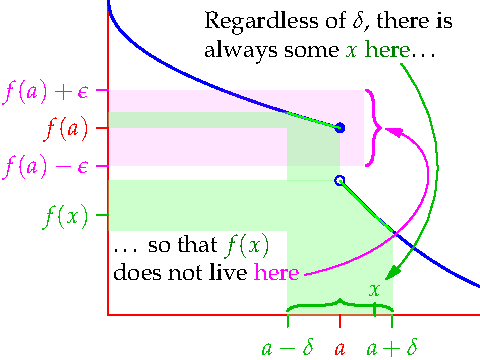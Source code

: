settings.tex="pdflatex";

texpreamble("\usepackage{amsmath}
\usepackage{amsthm,amssymb}
\usepackage{mathpazo}
\usepackage[svgnames]{xcolor}
");
import graph;


size(240,180,IgnoreAspect);

dotfactor=4;

real m=0;
real c=2;
real M=3.2;
real sh=0.03;

real ep=0.42;
real de=0.45;

real f(real x){return 3.5-sqrt(x);}
real g(real x){return 0.35(x-4)^2+0.1;}



draw(graph(f,m,c),blue+linewidth(1));
draw(graph(g,c+sh,M),blue+linewidth(1));
dotfactor=10;
dot((c,g(c)),blue,NoFill);
dot((c,f(c)),blue);

xtick(Label("$a+\delta$",align=S),c+de,S,heavygreen);
xtick(Label("$a-\delta$",align=S),c-de,S,heavygreen);
ytick(Label("$f(a)+\epsilon$",align=W),f(c)+ep,W,magenta);
ytick(Label("$f(a)-\epsilon$",align=W),f(c)-ep,W,magenta);

path p=box((0,f(c)-ep),(M-1,f(c)+ep));
fill(p,magenta+opacity(0.1));

path q=(0,g(c))--graph(g,c,c+de)--(c+de,0)--(c-de,0)--(c-de,g(c+de))--(0,g(c+de))--cycle;
fill(q,lightgreen+opacity(0.4));
path r=(0,f(c-de))--graph(f,c-de,c)--(c,g(c))--(c-de,g(c))--(c-de,f(c))--(0,f(c))--cycle;
fill(r,lightgreen+opacity(0.4));

dot((c,f(c)),blue);
draw(graph(f,c-de,c),green);
dot((c,g(c)),blue,Fill(white));
draw(graph(g,c,c+de),green);

ytick(Label("$f(a)$",align=W),f(c),W,red);

xaxis(0,red);
yaxis(0,red);
xtick(Label("$a$",align=S),c,S,red);
xtick(Label("$x$",align=N),c+0.3,N,heavygreen+linewidth(1));
ytick(Label("$f(x)$",align=W),g(c+0.3),W,heavygreen);

label("\parbox{125pt}{Regardless of $\delta$, there is always some \textcolor{Green}{$x$ here}\ldots}",(1.9,3.1));

label("\parbox[l]{100pt}{\ldots\ so that \textcolor{Green}{$f(x)$}\\ does not live \textcolor{Magenta}{here}}",(0.9,0.65));

draw((1.7,0.45){dir(15)}..(M-0.8,f(c)-0.01){dir(165)},magenta,Arrow);
draw((2.53,2.8){dir(-60)}..(c+0.4,0.4){dir(230)},heavygreen,Arrow);

draw(brace((c-de,0.05),(c+de,0.05),0.12),heavygreen+linewidth(1));
draw(shift((M-0.97,f(c)))*rotate(-90,(0,0))*brace((-ep,0),(ep,0),0.12),magenta+linewidth(1));